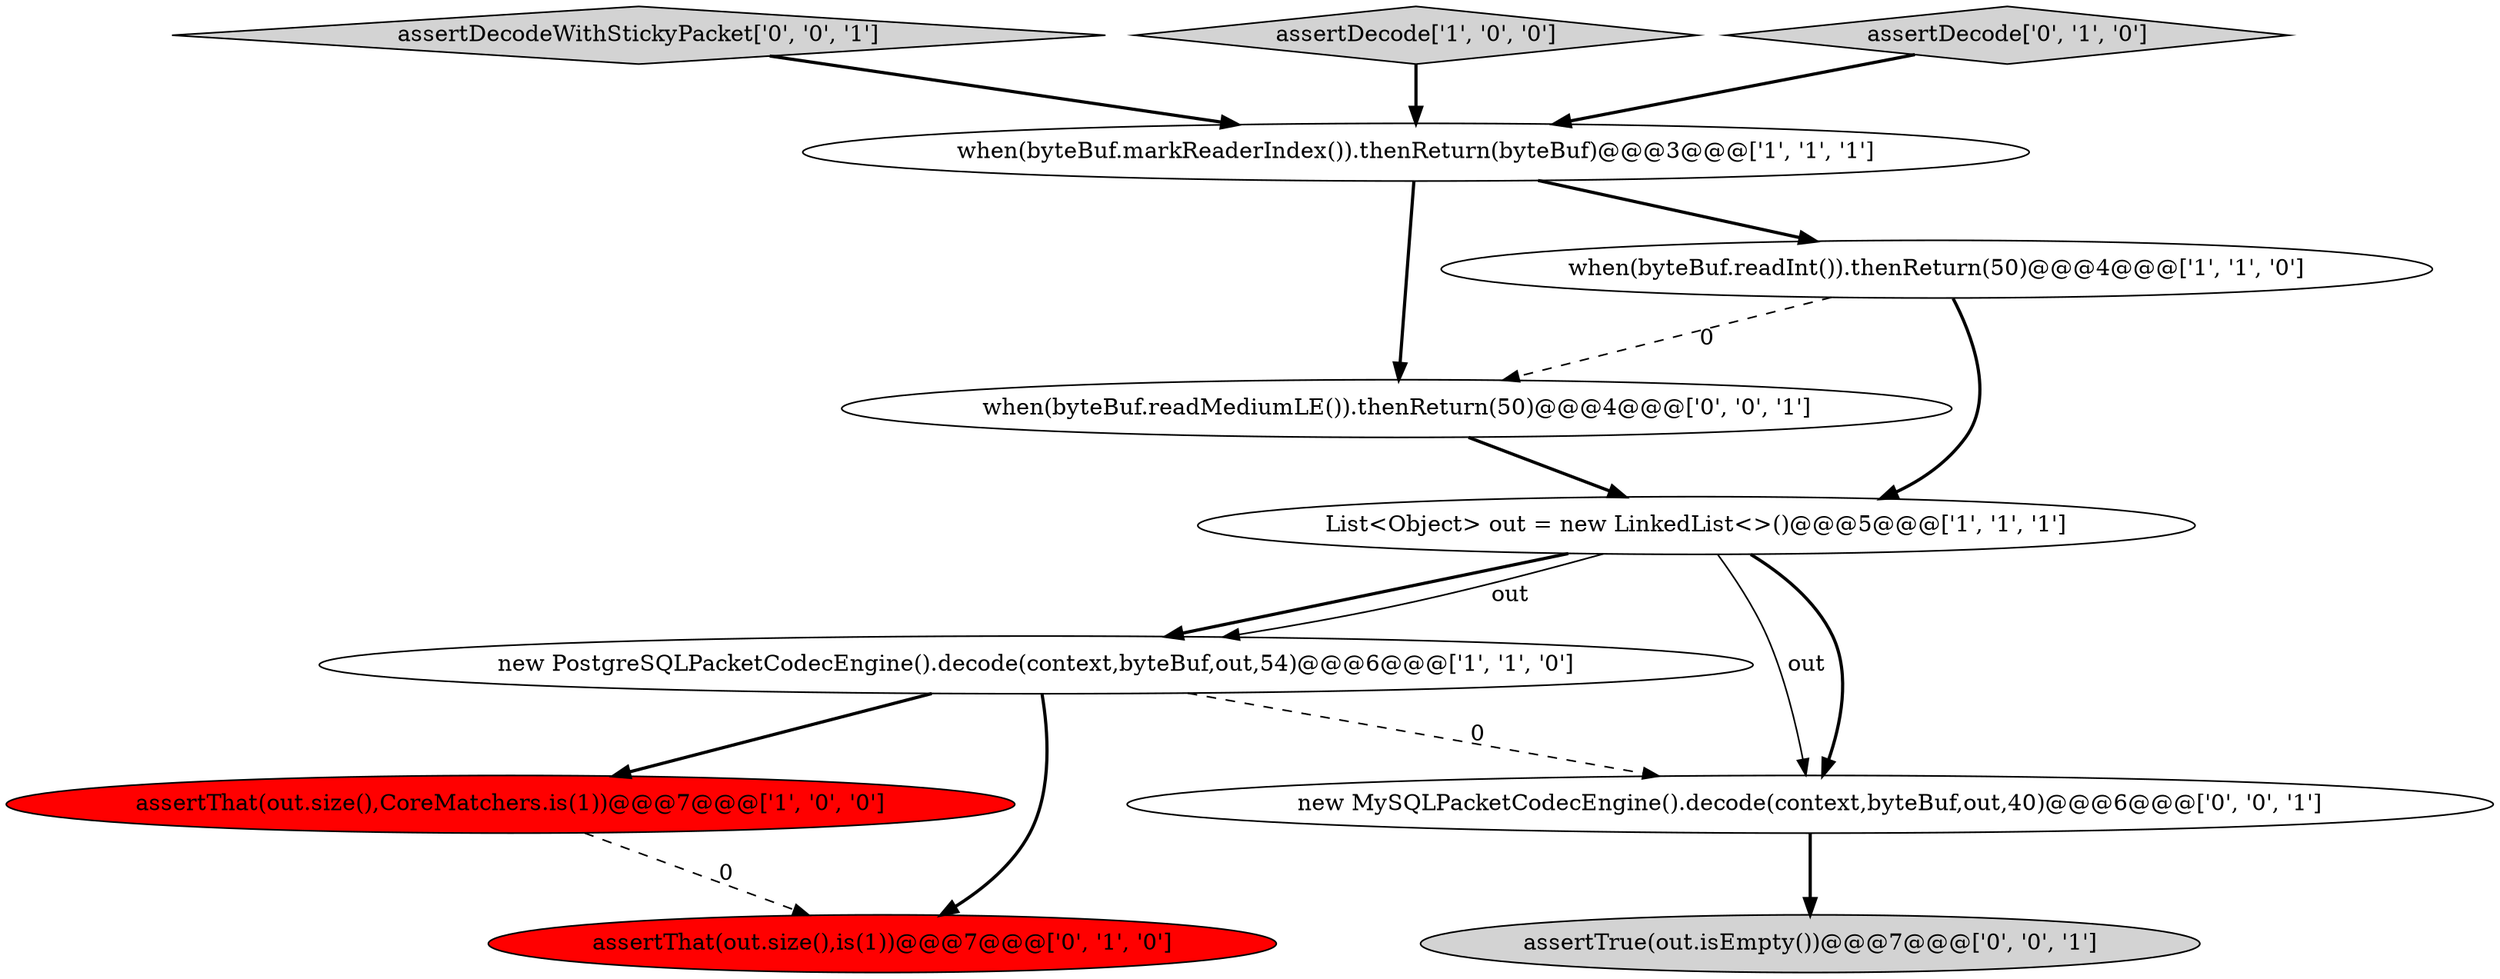 digraph {
10 [style = filled, label = "assertTrue(out.isEmpty())@@@7@@@['0', '0', '1']", fillcolor = lightgray, shape = ellipse image = "AAA0AAABBB3BBB"];
9 [style = filled, label = "assertDecodeWithStickyPacket['0', '0', '1']", fillcolor = lightgray, shape = diamond image = "AAA0AAABBB3BBB"];
0 [style = filled, label = "assertDecode['1', '0', '0']", fillcolor = lightgray, shape = diamond image = "AAA0AAABBB1BBB"];
8 [style = filled, label = "when(byteBuf.readMediumLE()).thenReturn(50)@@@4@@@['0', '0', '1']", fillcolor = white, shape = ellipse image = "AAA0AAABBB3BBB"];
1 [style = filled, label = "new PostgreSQLPacketCodecEngine().decode(context,byteBuf,out,54)@@@6@@@['1', '1', '0']", fillcolor = white, shape = ellipse image = "AAA0AAABBB1BBB"];
6 [style = filled, label = "assertDecode['0', '1', '0']", fillcolor = lightgray, shape = diamond image = "AAA0AAABBB2BBB"];
7 [style = filled, label = "assertThat(out.size(),is(1))@@@7@@@['0', '1', '0']", fillcolor = red, shape = ellipse image = "AAA1AAABBB2BBB"];
5 [style = filled, label = "List<Object> out = new LinkedList<>()@@@5@@@['1', '1', '1']", fillcolor = white, shape = ellipse image = "AAA0AAABBB1BBB"];
3 [style = filled, label = "when(byteBuf.markReaderIndex()).thenReturn(byteBuf)@@@3@@@['1', '1', '1']", fillcolor = white, shape = ellipse image = "AAA0AAABBB1BBB"];
4 [style = filled, label = "when(byteBuf.readInt()).thenReturn(50)@@@4@@@['1', '1', '0']", fillcolor = white, shape = ellipse image = "AAA0AAABBB1BBB"];
11 [style = filled, label = "new MySQLPacketCodecEngine().decode(context,byteBuf,out,40)@@@6@@@['0', '0', '1']", fillcolor = white, shape = ellipse image = "AAA0AAABBB3BBB"];
2 [style = filled, label = "assertThat(out.size(),CoreMatchers.is(1))@@@7@@@['1', '0', '0']", fillcolor = red, shape = ellipse image = "AAA1AAABBB1BBB"];
5->11 [style = solid, label="out"];
0->3 [style = bold, label=""];
9->3 [style = bold, label=""];
6->3 [style = bold, label=""];
5->1 [style = bold, label=""];
1->2 [style = bold, label=""];
5->11 [style = bold, label=""];
8->5 [style = bold, label=""];
2->7 [style = dashed, label="0"];
11->10 [style = bold, label=""];
4->5 [style = bold, label=""];
3->4 [style = bold, label=""];
1->7 [style = bold, label=""];
3->8 [style = bold, label=""];
5->1 [style = solid, label="out"];
1->11 [style = dashed, label="0"];
4->8 [style = dashed, label="0"];
}
